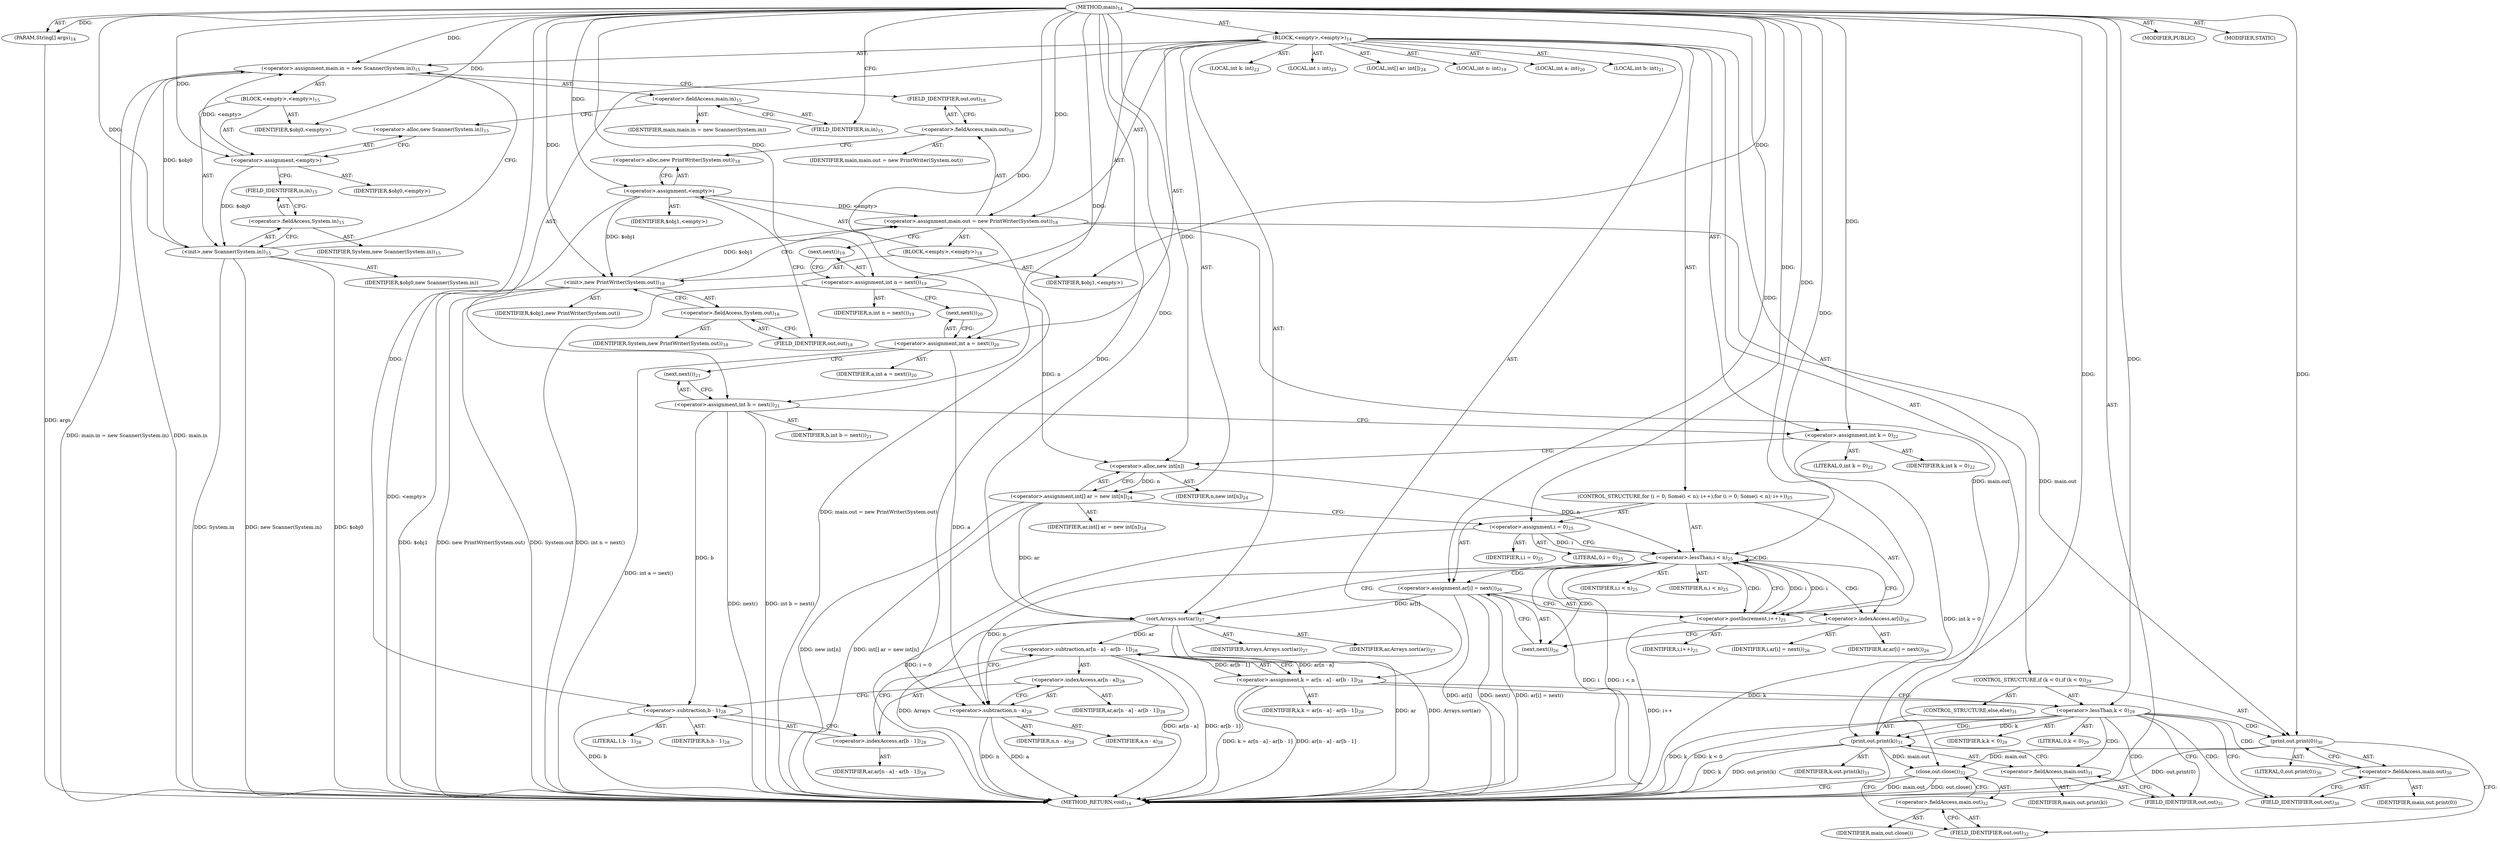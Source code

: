 digraph "main" {  
"30" [label = <(METHOD,main)<SUB>14</SUB>> ]
"31" [label = <(PARAM,String[] args)<SUB>14</SUB>> ]
"32" [label = <(BLOCK,&lt;empty&gt;,&lt;empty&gt;)<SUB>14</SUB>> ]
"33" [label = <(&lt;operator&gt;.assignment,main.in = new Scanner(System.in))<SUB>15</SUB>> ]
"34" [label = <(&lt;operator&gt;.fieldAccess,main.in)<SUB>15</SUB>> ]
"35" [label = <(IDENTIFIER,main,main.in = new Scanner(System.in))> ]
"36" [label = <(FIELD_IDENTIFIER,in,in)<SUB>15</SUB>> ]
"37" [label = <(BLOCK,&lt;empty&gt;,&lt;empty&gt;)<SUB>15</SUB>> ]
"38" [label = <(&lt;operator&gt;.assignment,&lt;empty&gt;)> ]
"39" [label = <(IDENTIFIER,$obj0,&lt;empty&gt;)> ]
"40" [label = <(&lt;operator&gt;.alloc,new Scanner(System.in))<SUB>15</SUB>> ]
"41" [label = <(&lt;init&gt;,new Scanner(System.in))<SUB>15</SUB>> ]
"42" [label = <(IDENTIFIER,$obj0,new Scanner(System.in))> ]
"43" [label = <(&lt;operator&gt;.fieldAccess,System.in)<SUB>15</SUB>> ]
"44" [label = <(IDENTIFIER,System,new Scanner(System.in))<SUB>15</SUB>> ]
"45" [label = <(FIELD_IDENTIFIER,in,in)<SUB>15</SUB>> ]
"46" [label = <(IDENTIFIER,$obj0,&lt;empty&gt;)> ]
"47" [label = <(&lt;operator&gt;.assignment,main.out = new PrintWriter(System.out))<SUB>18</SUB>> ]
"48" [label = <(&lt;operator&gt;.fieldAccess,main.out)<SUB>18</SUB>> ]
"49" [label = <(IDENTIFIER,main,main.out = new PrintWriter(System.out))> ]
"50" [label = <(FIELD_IDENTIFIER,out,out)<SUB>18</SUB>> ]
"51" [label = <(BLOCK,&lt;empty&gt;,&lt;empty&gt;)<SUB>18</SUB>> ]
"52" [label = <(&lt;operator&gt;.assignment,&lt;empty&gt;)> ]
"53" [label = <(IDENTIFIER,$obj1,&lt;empty&gt;)> ]
"54" [label = <(&lt;operator&gt;.alloc,new PrintWriter(System.out))<SUB>18</SUB>> ]
"55" [label = <(&lt;init&gt;,new PrintWriter(System.out))<SUB>18</SUB>> ]
"56" [label = <(IDENTIFIER,$obj1,new PrintWriter(System.out))> ]
"57" [label = <(&lt;operator&gt;.fieldAccess,System.out)<SUB>18</SUB>> ]
"58" [label = <(IDENTIFIER,System,new PrintWriter(System.out))<SUB>18</SUB>> ]
"59" [label = <(FIELD_IDENTIFIER,out,out)<SUB>18</SUB>> ]
"60" [label = <(IDENTIFIER,$obj1,&lt;empty&gt;)> ]
"61" [label = <(LOCAL,int n: int)<SUB>19</SUB>> ]
"62" [label = <(&lt;operator&gt;.assignment,int n = next())<SUB>19</SUB>> ]
"63" [label = <(IDENTIFIER,n,int n = next())<SUB>19</SUB>> ]
"64" [label = <(next,next())<SUB>19</SUB>> ]
"65" [label = <(LOCAL,int a: int)<SUB>20</SUB>> ]
"66" [label = <(&lt;operator&gt;.assignment,int a = next())<SUB>20</SUB>> ]
"67" [label = <(IDENTIFIER,a,int a = next())<SUB>20</SUB>> ]
"68" [label = <(next,next())<SUB>20</SUB>> ]
"69" [label = <(LOCAL,int b: int)<SUB>21</SUB>> ]
"70" [label = <(&lt;operator&gt;.assignment,int b = next())<SUB>21</SUB>> ]
"71" [label = <(IDENTIFIER,b,int b = next())<SUB>21</SUB>> ]
"72" [label = <(next,next())<SUB>21</SUB>> ]
"73" [label = <(LOCAL,int k: int)<SUB>22</SUB>> ]
"74" [label = <(&lt;operator&gt;.assignment,int k = 0)<SUB>22</SUB>> ]
"75" [label = <(IDENTIFIER,k,int k = 0)<SUB>22</SUB>> ]
"76" [label = <(LITERAL,0,int k = 0)<SUB>22</SUB>> ]
"77" [label = <(LOCAL,int i: int)<SUB>23</SUB>> ]
"78" [label = <(LOCAL,int[] ar: int[])<SUB>24</SUB>> ]
"79" [label = <(&lt;operator&gt;.assignment,int[] ar = new int[n])<SUB>24</SUB>> ]
"80" [label = <(IDENTIFIER,ar,int[] ar = new int[n])<SUB>24</SUB>> ]
"81" [label = <(&lt;operator&gt;.alloc,new int[n])> ]
"82" [label = <(IDENTIFIER,n,new int[n])<SUB>24</SUB>> ]
"83" [label = <(CONTROL_STRUCTURE,for (i = 0; Some(i &lt; n); i++),for (i = 0; Some(i &lt; n); i++))<SUB>25</SUB>> ]
"84" [label = <(&lt;operator&gt;.assignment,i = 0)<SUB>25</SUB>> ]
"85" [label = <(IDENTIFIER,i,i = 0)<SUB>25</SUB>> ]
"86" [label = <(LITERAL,0,i = 0)<SUB>25</SUB>> ]
"87" [label = <(&lt;operator&gt;.lessThan,i &lt; n)<SUB>25</SUB>> ]
"88" [label = <(IDENTIFIER,i,i &lt; n)<SUB>25</SUB>> ]
"89" [label = <(IDENTIFIER,n,i &lt; n)<SUB>25</SUB>> ]
"90" [label = <(&lt;operator&gt;.postIncrement,i++)<SUB>25</SUB>> ]
"91" [label = <(IDENTIFIER,i,i++)<SUB>25</SUB>> ]
"92" [label = <(&lt;operator&gt;.assignment,ar[i] = next())<SUB>26</SUB>> ]
"93" [label = <(&lt;operator&gt;.indexAccess,ar[i])<SUB>26</SUB>> ]
"94" [label = <(IDENTIFIER,ar,ar[i] = next())<SUB>26</SUB>> ]
"95" [label = <(IDENTIFIER,i,ar[i] = next())<SUB>26</SUB>> ]
"96" [label = <(next,next())<SUB>26</SUB>> ]
"97" [label = <(sort,Arrays.sort(ar))<SUB>27</SUB>> ]
"98" [label = <(IDENTIFIER,Arrays,Arrays.sort(ar))<SUB>27</SUB>> ]
"99" [label = <(IDENTIFIER,ar,Arrays.sort(ar))<SUB>27</SUB>> ]
"100" [label = <(&lt;operator&gt;.assignment,k = ar[n - a] - ar[b - 1])<SUB>28</SUB>> ]
"101" [label = <(IDENTIFIER,k,k = ar[n - a] - ar[b - 1])<SUB>28</SUB>> ]
"102" [label = <(&lt;operator&gt;.subtraction,ar[n - a] - ar[b - 1])<SUB>28</SUB>> ]
"103" [label = <(&lt;operator&gt;.indexAccess,ar[n - a])<SUB>28</SUB>> ]
"104" [label = <(IDENTIFIER,ar,ar[n - a] - ar[b - 1])<SUB>28</SUB>> ]
"105" [label = <(&lt;operator&gt;.subtraction,n - a)<SUB>28</SUB>> ]
"106" [label = <(IDENTIFIER,n,n - a)<SUB>28</SUB>> ]
"107" [label = <(IDENTIFIER,a,n - a)<SUB>28</SUB>> ]
"108" [label = <(&lt;operator&gt;.indexAccess,ar[b - 1])<SUB>28</SUB>> ]
"109" [label = <(IDENTIFIER,ar,ar[n - a] - ar[b - 1])<SUB>28</SUB>> ]
"110" [label = <(&lt;operator&gt;.subtraction,b - 1)<SUB>28</SUB>> ]
"111" [label = <(IDENTIFIER,b,b - 1)<SUB>28</SUB>> ]
"112" [label = <(LITERAL,1,b - 1)<SUB>28</SUB>> ]
"113" [label = <(CONTROL_STRUCTURE,if (k &lt; 0),if (k &lt; 0))<SUB>29</SUB>> ]
"114" [label = <(&lt;operator&gt;.lessThan,k &lt; 0)<SUB>29</SUB>> ]
"115" [label = <(IDENTIFIER,k,k &lt; 0)<SUB>29</SUB>> ]
"116" [label = <(LITERAL,0,k &lt; 0)<SUB>29</SUB>> ]
"117" [label = <(print,out.print(0))<SUB>30</SUB>> ]
"118" [label = <(&lt;operator&gt;.fieldAccess,main.out)<SUB>30</SUB>> ]
"119" [label = <(IDENTIFIER,main,out.print(0))> ]
"120" [label = <(FIELD_IDENTIFIER,out,out)<SUB>30</SUB>> ]
"121" [label = <(LITERAL,0,out.print(0))<SUB>30</SUB>> ]
"122" [label = <(CONTROL_STRUCTURE,else,else)<SUB>31</SUB>> ]
"123" [label = <(print,out.print(k))<SUB>31</SUB>> ]
"124" [label = <(&lt;operator&gt;.fieldAccess,main.out)<SUB>31</SUB>> ]
"125" [label = <(IDENTIFIER,main,out.print(k))> ]
"126" [label = <(FIELD_IDENTIFIER,out,out)<SUB>31</SUB>> ]
"127" [label = <(IDENTIFIER,k,out.print(k))<SUB>31</SUB>> ]
"128" [label = <(close,out.close())<SUB>32</SUB>> ]
"129" [label = <(&lt;operator&gt;.fieldAccess,main.out)<SUB>32</SUB>> ]
"130" [label = <(IDENTIFIER,main,out.close())> ]
"131" [label = <(FIELD_IDENTIFIER,out,out)<SUB>32</SUB>> ]
"132" [label = <(MODIFIER,PUBLIC)> ]
"133" [label = <(MODIFIER,STATIC)> ]
"134" [label = <(METHOD_RETURN,void)<SUB>14</SUB>> ]
  "30" -> "31"  [ label = "AST: "] 
  "30" -> "32"  [ label = "AST: "] 
  "30" -> "132"  [ label = "AST: "] 
  "30" -> "133"  [ label = "AST: "] 
  "30" -> "134"  [ label = "AST: "] 
  "32" -> "33"  [ label = "AST: "] 
  "32" -> "47"  [ label = "AST: "] 
  "32" -> "61"  [ label = "AST: "] 
  "32" -> "62"  [ label = "AST: "] 
  "32" -> "65"  [ label = "AST: "] 
  "32" -> "66"  [ label = "AST: "] 
  "32" -> "69"  [ label = "AST: "] 
  "32" -> "70"  [ label = "AST: "] 
  "32" -> "73"  [ label = "AST: "] 
  "32" -> "74"  [ label = "AST: "] 
  "32" -> "77"  [ label = "AST: "] 
  "32" -> "78"  [ label = "AST: "] 
  "32" -> "79"  [ label = "AST: "] 
  "32" -> "83"  [ label = "AST: "] 
  "32" -> "97"  [ label = "AST: "] 
  "32" -> "100"  [ label = "AST: "] 
  "32" -> "113"  [ label = "AST: "] 
  "32" -> "128"  [ label = "AST: "] 
  "33" -> "34"  [ label = "AST: "] 
  "33" -> "37"  [ label = "AST: "] 
  "34" -> "35"  [ label = "AST: "] 
  "34" -> "36"  [ label = "AST: "] 
  "37" -> "38"  [ label = "AST: "] 
  "37" -> "41"  [ label = "AST: "] 
  "37" -> "46"  [ label = "AST: "] 
  "38" -> "39"  [ label = "AST: "] 
  "38" -> "40"  [ label = "AST: "] 
  "41" -> "42"  [ label = "AST: "] 
  "41" -> "43"  [ label = "AST: "] 
  "43" -> "44"  [ label = "AST: "] 
  "43" -> "45"  [ label = "AST: "] 
  "47" -> "48"  [ label = "AST: "] 
  "47" -> "51"  [ label = "AST: "] 
  "48" -> "49"  [ label = "AST: "] 
  "48" -> "50"  [ label = "AST: "] 
  "51" -> "52"  [ label = "AST: "] 
  "51" -> "55"  [ label = "AST: "] 
  "51" -> "60"  [ label = "AST: "] 
  "52" -> "53"  [ label = "AST: "] 
  "52" -> "54"  [ label = "AST: "] 
  "55" -> "56"  [ label = "AST: "] 
  "55" -> "57"  [ label = "AST: "] 
  "57" -> "58"  [ label = "AST: "] 
  "57" -> "59"  [ label = "AST: "] 
  "62" -> "63"  [ label = "AST: "] 
  "62" -> "64"  [ label = "AST: "] 
  "66" -> "67"  [ label = "AST: "] 
  "66" -> "68"  [ label = "AST: "] 
  "70" -> "71"  [ label = "AST: "] 
  "70" -> "72"  [ label = "AST: "] 
  "74" -> "75"  [ label = "AST: "] 
  "74" -> "76"  [ label = "AST: "] 
  "79" -> "80"  [ label = "AST: "] 
  "79" -> "81"  [ label = "AST: "] 
  "81" -> "82"  [ label = "AST: "] 
  "83" -> "84"  [ label = "AST: "] 
  "83" -> "87"  [ label = "AST: "] 
  "83" -> "90"  [ label = "AST: "] 
  "83" -> "92"  [ label = "AST: "] 
  "84" -> "85"  [ label = "AST: "] 
  "84" -> "86"  [ label = "AST: "] 
  "87" -> "88"  [ label = "AST: "] 
  "87" -> "89"  [ label = "AST: "] 
  "90" -> "91"  [ label = "AST: "] 
  "92" -> "93"  [ label = "AST: "] 
  "92" -> "96"  [ label = "AST: "] 
  "93" -> "94"  [ label = "AST: "] 
  "93" -> "95"  [ label = "AST: "] 
  "97" -> "98"  [ label = "AST: "] 
  "97" -> "99"  [ label = "AST: "] 
  "100" -> "101"  [ label = "AST: "] 
  "100" -> "102"  [ label = "AST: "] 
  "102" -> "103"  [ label = "AST: "] 
  "102" -> "108"  [ label = "AST: "] 
  "103" -> "104"  [ label = "AST: "] 
  "103" -> "105"  [ label = "AST: "] 
  "105" -> "106"  [ label = "AST: "] 
  "105" -> "107"  [ label = "AST: "] 
  "108" -> "109"  [ label = "AST: "] 
  "108" -> "110"  [ label = "AST: "] 
  "110" -> "111"  [ label = "AST: "] 
  "110" -> "112"  [ label = "AST: "] 
  "113" -> "114"  [ label = "AST: "] 
  "113" -> "117"  [ label = "AST: "] 
  "113" -> "122"  [ label = "AST: "] 
  "114" -> "115"  [ label = "AST: "] 
  "114" -> "116"  [ label = "AST: "] 
  "117" -> "118"  [ label = "AST: "] 
  "117" -> "121"  [ label = "AST: "] 
  "118" -> "119"  [ label = "AST: "] 
  "118" -> "120"  [ label = "AST: "] 
  "122" -> "123"  [ label = "AST: "] 
  "123" -> "124"  [ label = "AST: "] 
  "123" -> "127"  [ label = "AST: "] 
  "124" -> "125"  [ label = "AST: "] 
  "124" -> "126"  [ label = "AST: "] 
  "128" -> "129"  [ label = "AST: "] 
  "129" -> "130"  [ label = "AST: "] 
  "129" -> "131"  [ label = "AST: "] 
  "33" -> "50"  [ label = "CFG: "] 
  "47" -> "64"  [ label = "CFG: "] 
  "62" -> "68"  [ label = "CFG: "] 
  "66" -> "72"  [ label = "CFG: "] 
  "70" -> "74"  [ label = "CFG: "] 
  "74" -> "81"  [ label = "CFG: "] 
  "79" -> "84"  [ label = "CFG: "] 
  "97" -> "105"  [ label = "CFG: "] 
  "100" -> "114"  [ label = "CFG: "] 
  "128" -> "134"  [ label = "CFG: "] 
  "34" -> "40"  [ label = "CFG: "] 
  "48" -> "54"  [ label = "CFG: "] 
  "64" -> "62"  [ label = "CFG: "] 
  "68" -> "66"  [ label = "CFG: "] 
  "72" -> "70"  [ label = "CFG: "] 
  "81" -> "79"  [ label = "CFG: "] 
  "84" -> "87"  [ label = "CFG: "] 
  "87" -> "93"  [ label = "CFG: "] 
  "87" -> "97"  [ label = "CFG: "] 
  "90" -> "87"  [ label = "CFG: "] 
  "92" -> "90"  [ label = "CFG: "] 
  "102" -> "100"  [ label = "CFG: "] 
  "114" -> "120"  [ label = "CFG: "] 
  "114" -> "126"  [ label = "CFG: "] 
  "117" -> "131"  [ label = "CFG: "] 
  "129" -> "128"  [ label = "CFG: "] 
  "36" -> "34"  [ label = "CFG: "] 
  "38" -> "45"  [ label = "CFG: "] 
  "41" -> "33"  [ label = "CFG: "] 
  "50" -> "48"  [ label = "CFG: "] 
  "52" -> "59"  [ label = "CFG: "] 
  "55" -> "47"  [ label = "CFG: "] 
  "93" -> "96"  [ label = "CFG: "] 
  "96" -> "92"  [ label = "CFG: "] 
  "103" -> "110"  [ label = "CFG: "] 
  "108" -> "102"  [ label = "CFG: "] 
  "118" -> "117"  [ label = "CFG: "] 
  "123" -> "131"  [ label = "CFG: "] 
  "131" -> "129"  [ label = "CFG: "] 
  "40" -> "38"  [ label = "CFG: "] 
  "43" -> "41"  [ label = "CFG: "] 
  "54" -> "52"  [ label = "CFG: "] 
  "57" -> "55"  [ label = "CFG: "] 
  "105" -> "103"  [ label = "CFG: "] 
  "110" -> "108"  [ label = "CFG: "] 
  "120" -> "118"  [ label = "CFG: "] 
  "124" -> "123"  [ label = "CFG: "] 
  "45" -> "43"  [ label = "CFG: "] 
  "59" -> "57"  [ label = "CFG: "] 
  "126" -> "124"  [ label = "CFG: "] 
  "30" -> "36"  [ label = "CFG: "] 
  "31" -> "134"  [ label = "DDG: args"] 
  "33" -> "134"  [ label = "DDG: main.in"] 
  "41" -> "134"  [ label = "DDG: $obj0"] 
  "41" -> "134"  [ label = "DDG: System.in"] 
  "41" -> "134"  [ label = "DDG: new Scanner(System.in)"] 
  "33" -> "134"  [ label = "DDG: main.in = new Scanner(System.in)"] 
  "52" -> "134"  [ label = "DDG: &lt;empty&gt;"] 
  "55" -> "134"  [ label = "DDG: $obj1"] 
  "55" -> "134"  [ label = "DDG: System.out"] 
  "55" -> "134"  [ label = "DDG: new PrintWriter(System.out)"] 
  "47" -> "134"  [ label = "DDG: main.out = new PrintWriter(System.out)"] 
  "62" -> "134"  [ label = "DDG: int n = next()"] 
  "66" -> "134"  [ label = "DDG: int a = next()"] 
  "70" -> "134"  [ label = "DDG: next()"] 
  "70" -> "134"  [ label = "DDG: int b = next()"] 
  "74" -> "134"  [ label = "DDG: int k = 0"] 
  "79" -> "134"  [ label = "DDG: new int[n]"] 
  "79" -> "134"  [ label = "DDG: int[] ar = new int[n]"] 
  "84" -> "134"  [ label = "DDG: i = 0"] 
  "87" -> "134"  [ label = "DDG: i"] 
  "87" -> "134"  [ label = "DDG: i &lt; n"] 
  "97" -> "134"  [ label = "DDG: ar"] 
  "97" -> "134"  [ label = "DDG: Arrays.sort(ar)"] 
  "105" -> "134"  [ label = "DDG: n"] 
  "105" -> "134"  [ label = "DDG: a"] 
  "102" -> "134"  [ label = "DDG: ar[n - a]"] 
  "110" -> "134"  [ label = "DDG: b"] 
  "102" -> "134"  [ label = "DDG: ar[b - 1]"] 
  "100" -> "134"  [ label = "DDG: ar[n - a] - ar[b - 1]"] 
  "100" -> "134"  [ label = "DDG: k = ar[n - a] - ar[b - 1]"] 
  "114" -> "134"  [ label = "DDG: k"] 
  "114" -> "134"  [ label = "DDG: k &lt; 0"] 
  "123" -> "134"  [ label = "DDG: k"] 
  "123" -> "134"  [ label = "DDG: out.print(k)"] 
  "117" -> "134"  [ label = "DDG: out.print(0)"] 
  "128" -> "134"  [ label = "DDG: main.out"] 
  "128" -> "134"  [ label = "DDG: out.close()"] 
  "92" -> "134"  [ label = "DDG: ar[i]"] 
  "92" -> "134"  [ label = "DDG: next()"] 
  "92" -> "134"  [ label = "DDG: ar[i] = next()"] 
  "90" -> "134"  [ label = "DDG: i++"] 
  "97" -> "134"  [ label = "DDG: Arrays"] 
  "30" -> "31"  [ label = "DDG: "] 
  "38" -> "33"  [ label = "DDG: &lt;empty&gt;"] 
  "41" -> "33"  [ label = "DDG: $obj0"] 
  "30" -> "33"  [ label = "DDG: "] 
  "52" -> "47"  [ label = "DDG: &lt;empty&gt;"] 
  "55" -> "47"  [ label = "DDG: $obj1"] 
  "30" -> "47"  [ label = "DDG: "] 
  "30" -> "62"  [ label = "DDG: "] 
  "30" -> "66"  [ label = "DDG: "] 
  "30" -> "70"  [ label = "DDG: "] 
  "30" -> "74"  [ label = "DDG: "] 
  "81" -> "79"  [ label = "DDG: n"] 
  "102" -> "100"  [ label = "DDG: ar[n - a]"] 
  "102" -> "100"  [ label = "DDG: ar[b - 1]"] 
  "30" -> "84"  [ label = "DDG: "] 
  "30" -> "92"  [ label = "DDG: "] 
  "30" -> "97"  [ label = "DDG: "] 
  "79" -> "97"  [ label = "DDG: ar"] 
  "92" -> "97"  [ label = "DDG: ar[i]"] 
  "123" -> "128"  [ label = "DDG: main.out"] 
  "117" -> "128"  [ label = "DDG: main.out"] 
  "30" -> "38"  [ label = "DDG: "] 
  "30" -> "46"  [ label = "DDG: "] 
  "30" -> "52"  [ label = "DDG: "] 
  "30" -> "60"  [ label = "DDG: "] 
  "62" -> "81"  [ label = "DDG: n"] 
  "30" -> "81"  [ label = "DDG: "] 
  "84" -> "87"  [ label = "DDG: i"] 
  "90" -> "87"  [ label = "DDG: i"] 
  "30" -> "87"  [ label = "DDG: "] 
  "81" -> "87"  [ label = "DDG: n"] 
  "87" -> "90"  [ label = "DDG: i"] 
  "30" -> "90"  [ label = "DDG: "] 
  "97" -> "102"  [ label = "DDG: ar"] 
  "100" -> "114"  [ label = "DDG: k"] 
  "30" -> "114"  [ label = "DDG: "] 
  "47" -> "117"  [ label = "DDG: main.out"] 
  "30" -> "117"  [ label = "DDG: "] 
  "38" -> "41"  [ label = "DDG: $obj0"] 
  "30" -> "41"  [ label = "DDG: "] 
  "52" -> "55"  [ label = "DDG: $obj1"] 
  "30" -> "55"  [ label = "DDG: "] 
  "47" -> "123"  [ label = "DDG: main.out"] 
  "114" -> "123"  [ label = "DDG: k"] 
  "30" -> "123"  [ label = "DDG: "] 
  "87" -> "105"  [ label = "DDG: n"] 
  "30" -> "105"  [ label = "DDG: "] 
  "66" -> "105"  [ label = "DDG: a"] 
  "70" -> "110"  [ label = "DDG: b"] 
  "30" -> "110"  [ label = "DDG: "] 
  "87" -> "96"  [ label = "CDG: "] 
  "87" -> "87"  [ label = "CDG: "] 
  "87" -> "93"  [ label = "CDG: "] 
  "87" -> "90"  [ label = "CDG: "] 
  "87" -> "92"  [ label = "CDG: "] 
  "114" -> "120"  [ label = "CDG: "] 
  "114" -> "118"  [ label = "CDG: "] 
  "114" -> "124"  [ label = "CDG: "] 
  "114" -> "117"  [ label = "CDG: "] 
  "114" -> "126"  [ label = "CDG: "] 
  "114" -> "123"  [ label = "CDG: "] 
}
